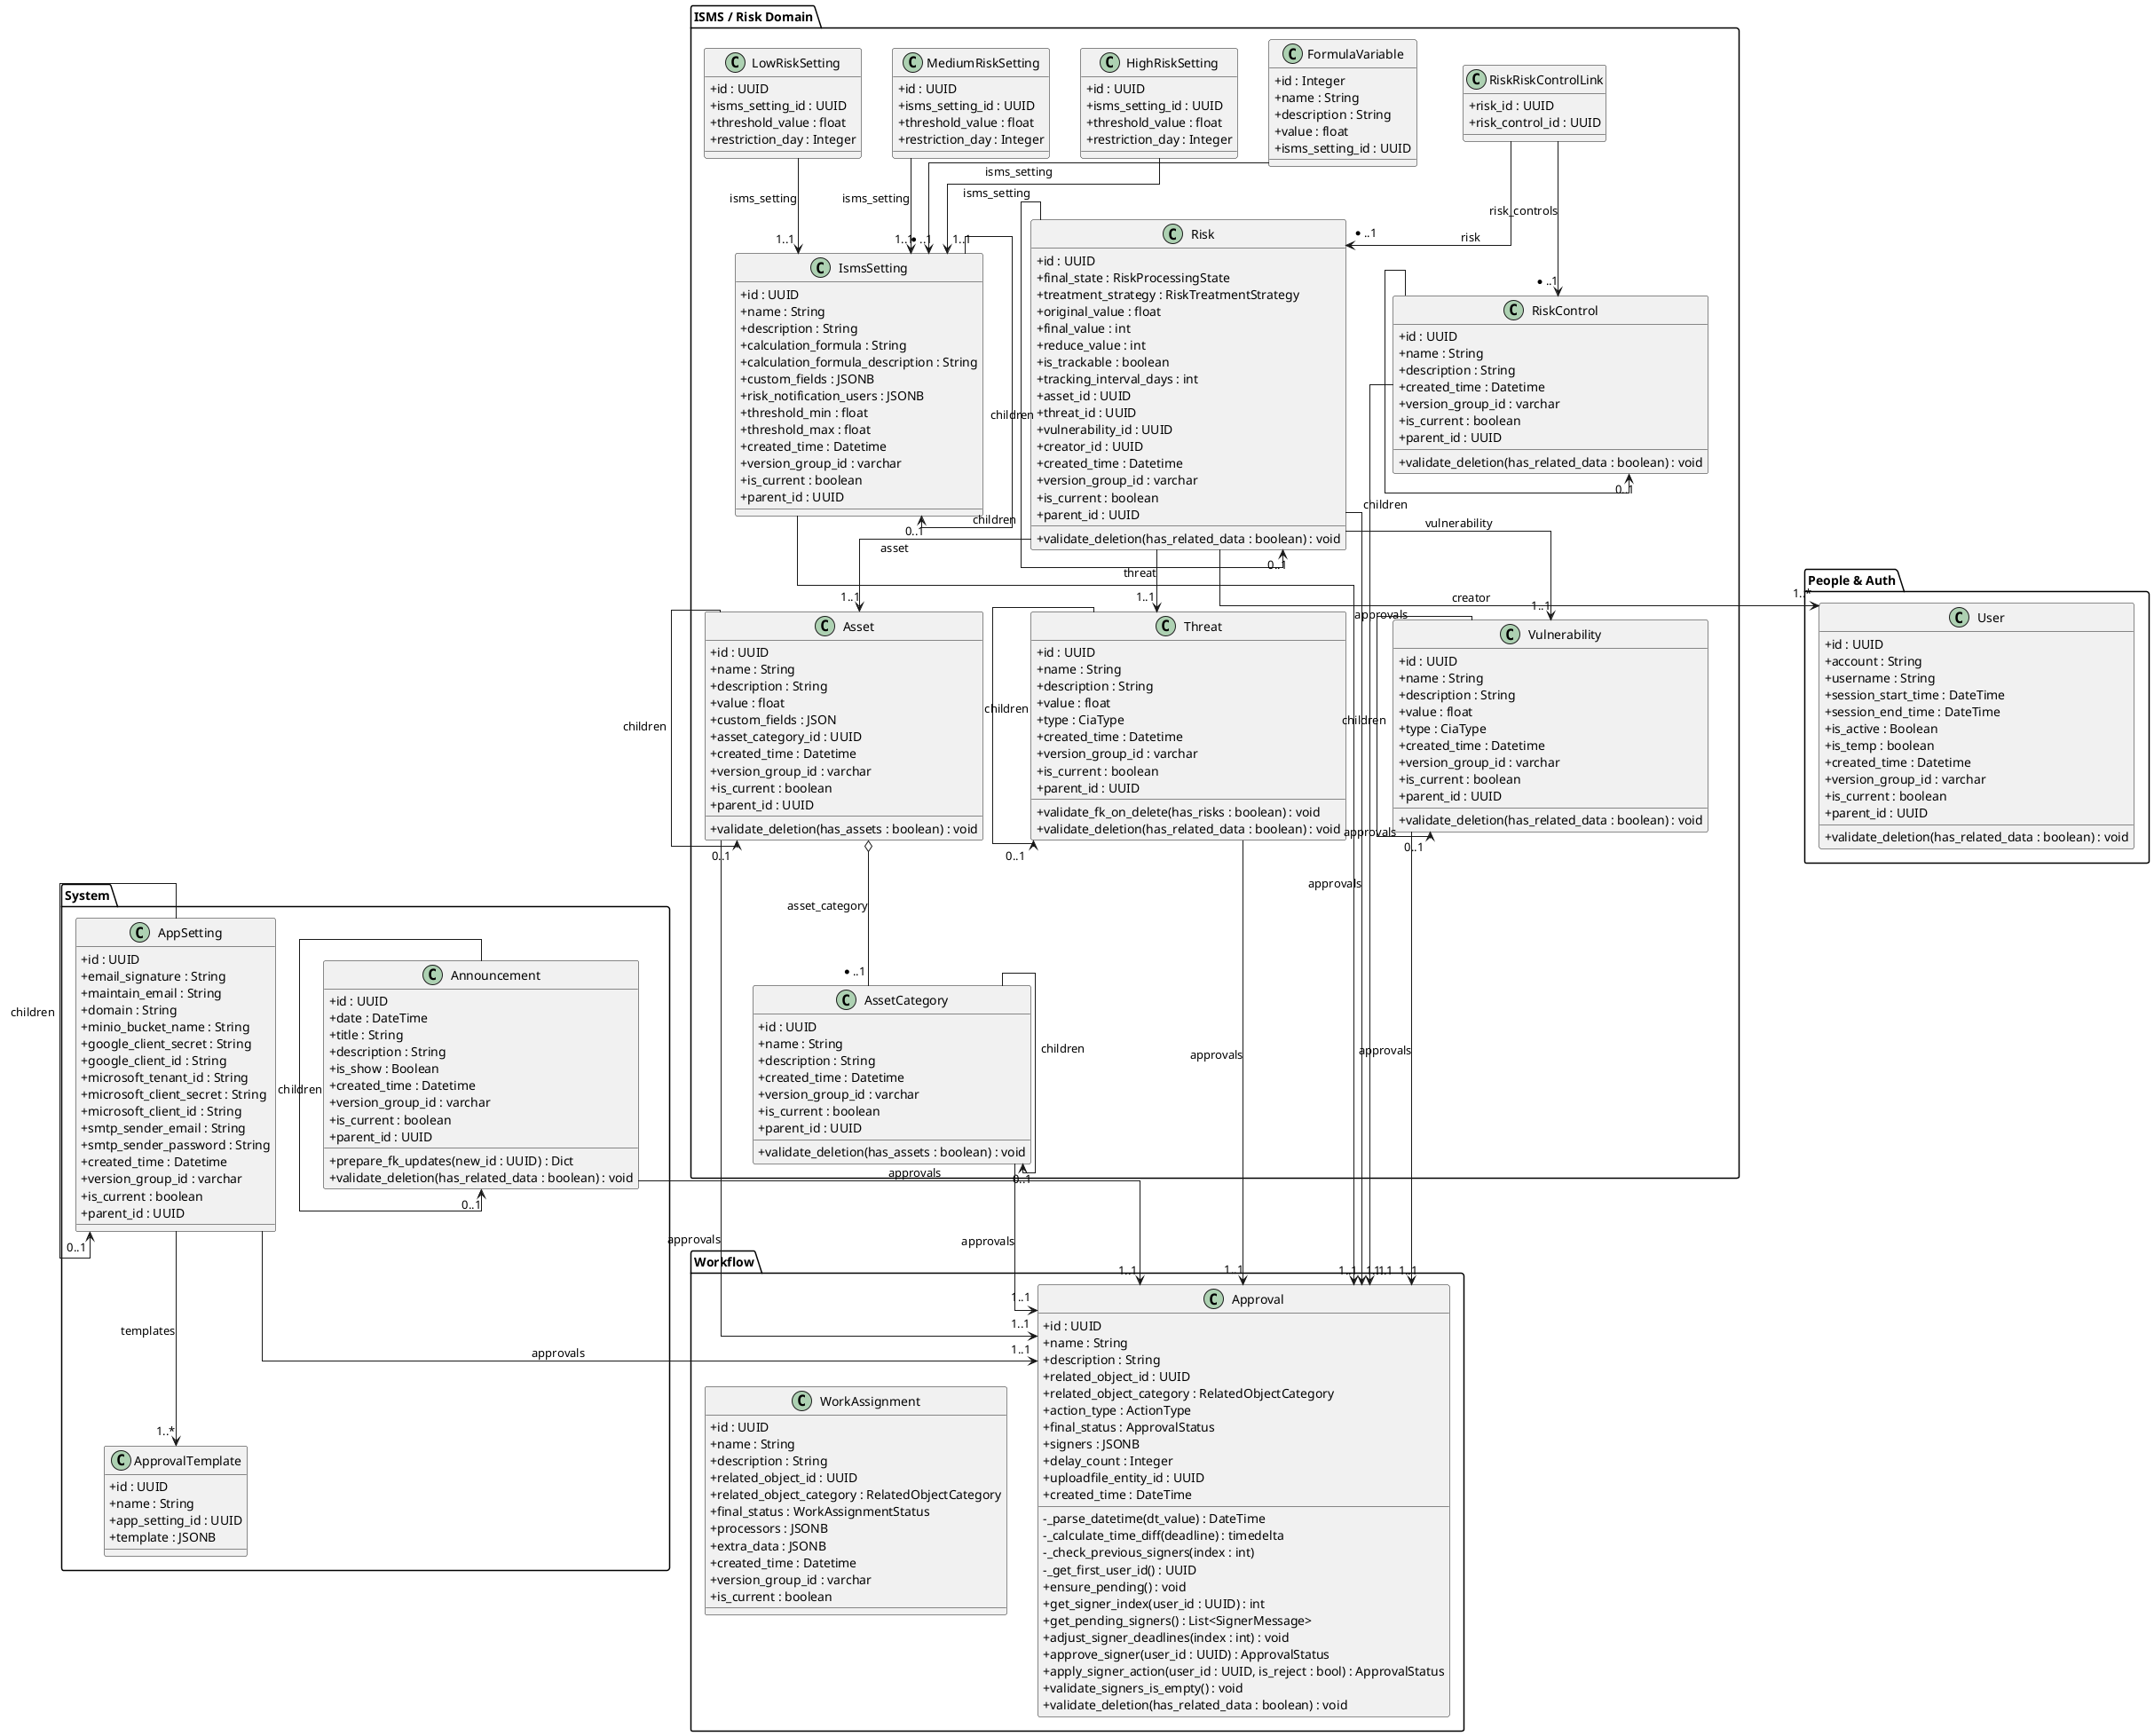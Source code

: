 @startuml
skinparam classAttributeIconSize 0
skinparam linetype ortho

' ====== System ======
package "System" {
  class Announcement {
    + id : UUID
    + date : DateTime
    + title : String
    + description : String
    + is_show : Boolean
    + created_time : Datetime
    + version_group_id : varchar
    + is_current : boolean
    + parent_id : UUID
    + prepare_fk_updates(new_id : UUID) : Dict
    + validate_deletion(has_related_data : boolean) : void
  }

  class AppSetting {
    + id : UUID
    + email_signature : String
    + maintain_email : String
    + domain : String
    + minio_bucket_name : String
    + google_client_secret : String
    + google_client_id : String
    + microsoft_tenant_id : String
    + microsoft_client_secret : String
    + microsoft_client_id : String
    + smtp_sender_email : String
    + smtp_sender_password : String
    + created_time : Datetime
    + version_group_id : varchar
    + is_current : boolean
    + parent_id : UUID
  }

  class ApprovalTemplate {
    + id : UUID
    + name : String
    + app_setting_id : UUID
    + template : JSONB
  }
}

' ====== People & Auth ======
package "People & Auth" {
  class User {
    + id : UUID
    + account : String
    + username : String
    + session_start_time : DateTime
    + session_end_time : DateTime
    + is_active : Boolean
    + is_temp : boolean
    + created_time : Datetime
    + version_group_id : varchar
    + is_current : boolean
    + parent_id : UUID
    + validate_deletion(has_related_data : boolean) : void
  }
}

' ====== ISMS / Risk Domain ======
package "ISMS / Risk Domain" {
  class IsmsSetting {
    + id : UUID
    + name : String
    + description : String
    + calculation_formula : String
    + calculation_formula_description : String
    + custom_fields : JSONB
    + risk_notification_users : JSONB
    + threshold_min : float
    + threshold_max : float
    + created_time : Datetime
    + version_group_id : varchar
    + is_current : boolean
    + parent_id : UUID
  }

  class FormulaVariable {
    + id : Integer
    + name : String
    + description : String
    + value : float
    + isms_setting_id : UUID
  }

  class HighRiskSetting {
    + id : UUID
    + isms_setting_id : UUID
    + threshold_value : float
    + restriction_day : Integer
  }

  class MediumRiskSetting {
    + id : UUID
    + isms_setting_id : UUID
    + threshold_value : float
    + restriction_day : Integer
  }

  class LowRiskSetting {
    + id : UUID
    + isms_setting_id : UUID
    + threshold_value : float
    + restriction_day : Integer
  }

  class AssetCategory {
    + id : UUID
    + name : String
    + description : String
    + created_time : Datetime
    + version_group_id : varchar
    + is_current : boolean
    + parent_id : UUID
    + validate_deletion(has_assets : boolean) : void
  }

  class Asset {
    + id : UUID
    + name : String
    + description : String
    + value : float
    + custom_fields : JSON
    + asset_category_id : UUID
    + created_time : Datetime
    + version_group_id : varchar
    + is_current : boolean
    + parent_id : UUID
    + validate_deletion(has_assets : boolean) : void
  }

  class Risk {
    + id : UUID
    + final_state : RiskProcessingState
    + treatment_strategy : RiskTreatmentStrategy
    + original_value : float
    + final_value : int
    + reduce_value : int
    + is_trackable : boolean
    + tracking_interval_days : int
    + asset_id : UUID
    + threat_id : UUID
    + vulnerability_id : UUID
    + creator_id : UUID
    + created_time : Datetime
    + version_group_id : varchar
    + is_current : boolean
    + parent_id : UUID
    + validate_deletion(has_related_data : boolean) : void
  }

  class RiskControl {
    + id : UUID
    + name : String
    + description : String
    + created_time : Datetime
    + version_group_id : varchar
    + is_current : boolean
    + parent_id : UUID
    + validate_deletion(has_related_data : boolean) : void
  }

  class RiskRiskControlLink {
    + risk_id : UUID
    + risk_control_id : UUID
  }

  class Threat {
    + id : UUID
    + name : String
    + description : String
    + value : float
    + type : CiaType
    + created_time : Datetime
    + version_group_id : varchar
    + is_current : boolean
    + parent_id : UUID
    + validate_fk_on_delete(has_risks : boolean) : void
    + validate_deletion(has_related_data : boolean) : void
  }

  class Vulnerability {
    + id : UUID
    + name : String
    + description : String
    + value : float
    + type : CiaType
    + created_time : Datetime
    + version_group_id : varchar
    + is_current : boolean
    + parent_id : UUID
    + validate_deletion(has_related_data : boolean) : void
  }
}

' ====== Workflow ======
package "Workflow" {
  class Approval {
    + id : UUID
    + name : String
    + description : String
    + related_object_id : UUID
    + related_object_category : RelatedObjectCategory
    + action_type : ActionType
    + final_status : ApprovalStatus
    + signers : JSONB
    + delay_count : Integer
    + uploadfile_entity_id : UUID
    + created_time : DateTime
    - _parse_datetime(dt_value) : DateTime
    - _calculate_time_diff(deadline) : timedelta
    - _check_previous_signers(index : int)
    - _get_first_user_id() : UUID
    + ensure_pending() : void
    + get_signer_index(user_id : UUID) : int
    + get_pending_signers() : List<SignerMessage>
    + adjust_signer_deadlines(index : int) : void
    + approve_signer(user_id : UUID) : ApprovalStatus
    + apply_signer_action(user_id : UUID, is_reject : bool) : ApprovalStatus
    + validate_signers_is_empty() : void
    + validate_deletion(has_related_data : boolean) : void
  }

  class WorkAssignment {
    + id : UUID
    + name : String
    + description : String
    + related_object_id : UUID
    + related_object_category : RelatedObjectCategory
    + final_status : WorkAssignmentStatus
    + processors : JSONB
    + extra_data : JSONB
    + created_time : Datetime
    + version_group_id : varchar
    + is_current : boolean
  }
}

' ====== Relationships ======
Announcement --> "0..1" Announcement : children
Announcement --> "1..1" Approval : approvals

AppSetting --> "0..1" AppSetting : children
AppSetting --> "1..1" Approval : approvals

AssetCategory --> "0..1" AssetCategory : children
AssetCategory --> "1..1" Approval : approvals

IsmsSetting --> "0..1" IsmsSetting : children
IsmsSetting --> "1..1" Approval : approvals

FormulaVariable --> "*..1" IsmsSetting : isms_setting
HighRiskSetting --> "1..1" IsmsSetting : isms_setting
MediumRiskSetting --> "1..1" IsmsSetting : isms_setting
LowRiskSetting --> "1..1" IsmsSetting : isms_setting

Asset --> "0..1" Asset : children
Asset o-- "*..1" AssetCategory : asset_category
Asset --> "1..1" Approval : approvals

AppSetting --> "1..*" ApprovalTemplate : templates

Risk --> "0..1" Risk : children
Risk --> "1..*" User : creator
Risk --> "1..1" Asset : asset
Risk --> "1..1" Threat : threat
Risk --> "1..1" Vulnerability : vulnerability
Risk --> "1..1" Approval : approvals

RiskControl --> "0..1" RiskControl : children
RiskControl --> "1..1" Approval : approvals

RiskRiskControlLink --> "*..1" Risk : risk
RiskRiskControlLink --> "*..1" RiskControl : risk_controls

Threat --> "0..1" Threat : children
Threat --> "1..1" Approval : approvals

Vulnerability --> "0..1" Vulnerability : children
Vulnerability --> "1..1" Approval : approvals
@enduml
